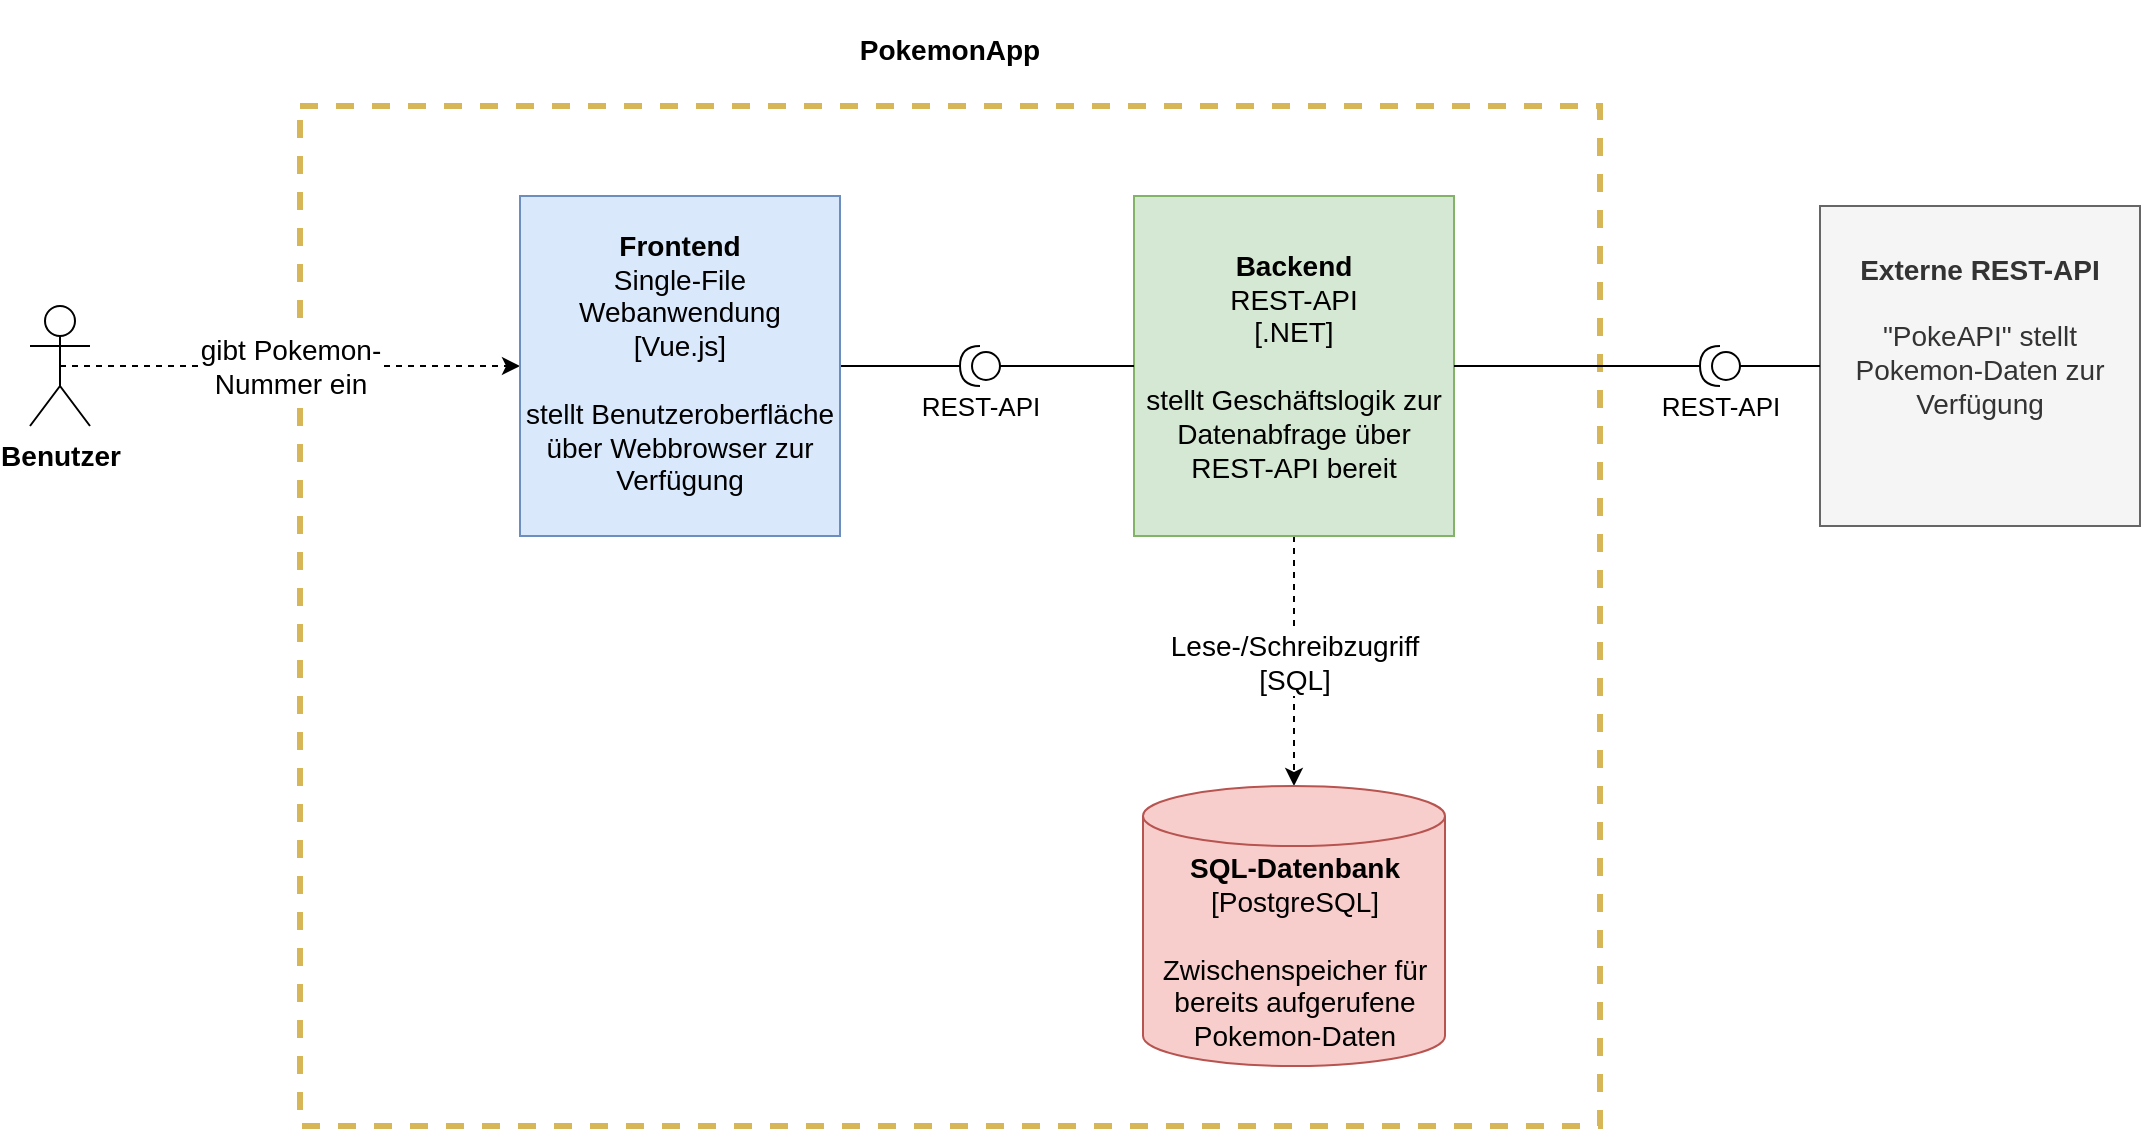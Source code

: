 <mxfile version="21.3.2" type="device">
  <diagram name="Seite-1" id="uukCMZsNi52-b3Le0xTW">
    <mxGraphModel dx="3781" dy="1078" grid="1" gridSize="10" guides="1" tooltips="1" connect="1" arrows="1" fold="1" page="1" pageScale="1" pageWidth="827" pageHeight="1169" math="0" shadow="0">
      <root>
        <mxCell id="0" />
        <mxCell id="1" parent="0" />
        <mxCell id="zNEgu30txlpyItWICn7m-26" value="&lt;div&gt;&lt;b&gt;&lt;br&gt;&lt;/b&gt;&lt;/div&gt;&lt;div&gt;&lt;b&gt;PokemonApp&lt;/b&gt;&lt;/div&gt;&lt;div&gt;&lt;br&gt;&lt;/div&gt;" style="rounded=0;whiteSpace=wrap;html=1;fillColor=none;strokeColor=#d6b656;labelPosition=center;verticalLabelPosition=top;align=center;verticalAlign=bottom;fontSize=14;fontStyle=0;strokeWidth=3;dashed=1;horizontal=1;" parent="1" vertex="1">
          <mxGeometry x="-320" y="300" width="650" height="510" as="geometry" />
        </mxCell>
        <mxCell id="v6YOQeAQ7SYA2Z-97__9-3" value="&lt;div style=&quot;font-size: 14px;&quot;&gt;gibt Pokemon-&lt;/div&gt;&lt;div style=&quot;font-size: 14px;&quot;&gt;Nummer ein&lt;/div&gt;" style="edgeStyle=orthogonalEdgeStyle;rounded=0;orthogonalLoop=1;jettySize=auto;html=1;exitX=0.5;exitY=0.5;exitDx=0;exitDy=0;exitPerimeter=0;fontSize=14;dashed=1;" parent="1" source="zNEgu30txlpyItWICn7m-2" target="HKSCwBE55XKKI-k4aiUd-1" edge="1">
          <mxGeometry relative="1" as="geometry" />
        </mxCell>
        <mxCell id="zNEgu30txlpyItWICn7m-2" value="Benutzer" style="shape=umlActor;verticalLabelPosition=bottom;verticalAlign=top;html=1;outlineConnect=0;fontSize=14;fontStyle=1" parent="1" vertex="1">
          <mxGeometry x="-455" y="400" width="30" height="60" as="geometry" />
        </mxCell>
        <mxCell id="zNEgu30txlpyItWICn7m-25" value="&lt;div&gt;&lt;b&gt;&lt;br&gt;&lt;/b&gt;&lt;/div&gt;&lt;div&gt;&lt;b&gt;Externe REST-API&lt;/b&gt;&lt;/div&gt;&lt;div&gt;&lt;b&gt;&lt;br&gt;&lt;/b&gt;&lt;/div&gt;&lt;div&gt;&quot;PokeAPI&quot; stellt Pokemon-Daten zur Verfügung&lt;br&gt;&lt;/div&gt;" style="rounded=0;whiteSpace=wrap;html=1;labelPosition=center;verticalLabelPosition=middle;align=center;verticalAlign=top;fillColor=#f5f5f5;strokeColor=#666666;fontSize=14;fontStyle=0;horizontal=1;fontColor=#333333;" parent="1" vertex="1">
          <mxGeometry x="440" y="350" width="160" height="160" as="geometry" />
        </mxCell>
        <mxCell id="HKSCwBE55XKKI-k4aiUd-8" style="edgeStyle=orthogonalEdgeStyle;rounded=0;orthogonalLoop=1;jettySize=auto;html=1;endArrow=none;endFill=0;" edge="1" parent="1" source="HKSCwBE55XKKI-k4aiUd-1" target="HKSCwBE55XKKI-k4aiUd-7">
          <mxGeometry relative="1" as="geometry" />
        </mxCell>
        <mxCell id="HKSCwBE55XKKI-k4aiUd-1" value="&lt;div style=&quot;font-size: 14px;&quot;&gt;&lt;b style=&quot;font-size: 14px;&quot;&gt;Frontend&lt;/b&gt;&lt;/div&gt;&lt;div style=&quot;font-size: 14px;&quot;&gt;Single-File Webanwendung &lt;br&gt;&lt;/div&gt;&lt;div style=&quot;font-size: 14px;&quot;&gt;[Vue.js]&lt;/div&gt;&lt;div style=&quot;font-size: 14px;&quot;&gt;&lt;br style=&quot;font-size: 14px;&quot;&gt;&lt;/div&gt;&lt;div style=&quot;font-size: 14px;&quot;&gt;stellt Benutzeroberfläche über Webbrowser zur Verfügung&lt;br style=&quot;font-size: 14px;&quot;&gt;&lt;/div&gt;&lt;div style=&quot;font-size: 14px;&quot;&gt;&lt;br style=&quot;font-size: 14px;&quot;&gt;&lt;/div&gt;" style="rounded=0;whiteSpace=wrap;html=1;fillColor=#dae8fc;strokeColor=#6c8ebf;fontSize=14;verticalAlign=bottom;" vertex="1" parent="1">
          <mxGeometry x="-210" y="345" width="160" height="170" as="geometry" />
        </mxCell>
        <mxCell id="HKSCwBE55XKKI-k4aiUd-5" value="&lt;div style=&quot;font-size: 14px;&quot;&gt;Lese-/Schreibzugriff&lt;/div&gt;&lt;div style=&quot;font-size: 14px;&quot;&gt;[SQL]&lt;br style=&quot;font-size: 14px;&quot;&gt;&lt;/div&gt;" style="edgeStyle=orthogonalEdgeStyle;rounded=0;orthogonalLoop=1;jettySize=auto;html=1;dashed=1;fontSize=14;" edge="1" parent="1" source="HKSCwBE55XKKI-k4aiUd-2" target="HKSCwBE55XKKI-k4aiUd-3">
          <mxGeometry relative="1" as="geometry" />
        </mxCell>
        <mxCell id="HKSCwBE55XKKI-k4aiUd-2" value="&lt;div style=&quot;font-size: 14px;&quot;&gt;&lt;b style=&quot;font-size: 14px;&quot;&gt;Backend&lt;/b&gt;&lt;/div&gt;&lt;div style=&quot;font-size: 14px;&quot;&gt;REST-API &lt;br style=&quot;font-size: 14px;&quot;&gt;&lt;/div&gt;&lt;div style=&quot;font-size: 14px;&quot;&gt;[.NET]&lt;/div&gt;&lt;div style=&quot;font-size: 14px;&quot;&gt;&lt;br style=&quot;font-size: 14px;&quot;&gt;&lt;/div&gt;&lt;div style=&quot;font-size: 14px;&quot;&gt;stellt Geschäftslogik zur Datenabfrage über REST-API bereit&lt;br style=&quot;font-size: 14px;&quot;&gt;&lt;/div&gt;" style="rounded=0;whiteSpace=wrap;html=1;fillColor=#d5e8d4;strokeColor=#82b366;fontSize=14;verticalAlign=middle;" vertex="1" parent="1">
          <mxGeometry x="97" y="345" width="160" height="170" as="geometry" />
        </mxCell>
        <mxCell id="HKSCwBE55XKKI-k4aiUd-3" value="&lt;div&gt;&lt;b&gt;SQL-Datenbank&lt;br&gt;&lt;/b&gt;&lt;/div&gt;&lt;div&gt;&lt;div&gt;[PostgreSQL]&lt;b&gt;&lt;br&gt;&lt;/b&gt;&lt;/div&gt;&lt;div&gt;&lt;br&gt;&lt;/div&gt;Zwischenspeicher für bereits aufgerufene Pokemon-Daten&lt;br&gt;&lt;/div&gt;" style="shape=cylinder3;whiteSpace=wrap;html=1;boundedLbl=1;backgroundOutline=1;size=15;labelPosition=center;verticalLabelPosition=middle;align=center;verticalAlign=middle;fillColor=#f8cecc;strokeColor=#b85450;fontSize=14;fontStyle=0" vertex="1" parent="1">
          <mxGeometry x="101.5" y="640" width="151" height="140" as="geometry" />
        </mxCell>
        <mxCell id="HKSCwBE55XKKI-k4aiUd-9" style="edgeStyle=orthogonalEdgeStyle;rounded=0;orthogonalLoop=1;jettySize=auto;html=1;entryX=0;entryY=0.5;entryDx=0;entryDy=0;endArrow=none;endFill=0;" edge="1" parent="1" source="HKSCwBE55XKKI-k4aiUd-7" target="HKSCwBE55XKKI-k4aiUd-2">
          <mxGeometry relative="1" as="geometry" />
        </mxCell>
        <mxCell id="HKSCwBE55XKKI-k4aiUd-7" value="REST-API" style="shape=providedRequiredInterface;html=1;verticalLabelPosition=bottom;sketch=0;direction=west;fontSize=13;" vertex="1" parent="1">
          <mxGeometry x="10" y="420" width="20" height="20" as="geometry" />
        </mxCell>
        <mxCell id="HKSCwBE55XKKI-k4aiUd-11" style="edgeStyle=orthogonalEdgeStyle;rounded=0;orthogonalLoop=1;jettySize=auto;html=1;entryX=1;entryY=0.5;entryDx=0;entryDy=0;endArrow=none;endFill=0;" edge="1" parent="1" source="HKSCwBE55XKKI-k4aiUd-10" target="HKSCwBE55XKKI-k4aiUd-2">
          <mxGeometry relative="1" as="geometry" />
        </mxCell>
        <mxCell id="HKSCwBE55XKKI-k4aiUd-12" style="edgeStyle=orthogonalEdgeStyle;rounded=0;orthogonalLoop=1;jettySize=auto;html=1;entryX=0;entryY=0.5;entryDx=0;entryDy=0;endArrow=none;endFill=0;" edge="1" parent="1" source="HKSCwBE55XKKI-k4aiUd-10" target="zNEgu30txlpyItWICn7m-25">
          <mxGeometry relative="1" as="geometry" />
        </mxCell>
        <mxCell id="HKSCwBE55XKKI-k4aiUd-10" value="REST-API" style="shape=providedRequiredInterface;html=1;verticalLabelPosition=bottom;sketch=0;direction=west;fontSize=13;" vertex="1" parent="1">
          <mxGeometry x="380" y="420" width="20" height="20" as="geometry" />
        </mxCell>
      </root>
    </mxGraphModel>
  </diagram>
</mxfile>
